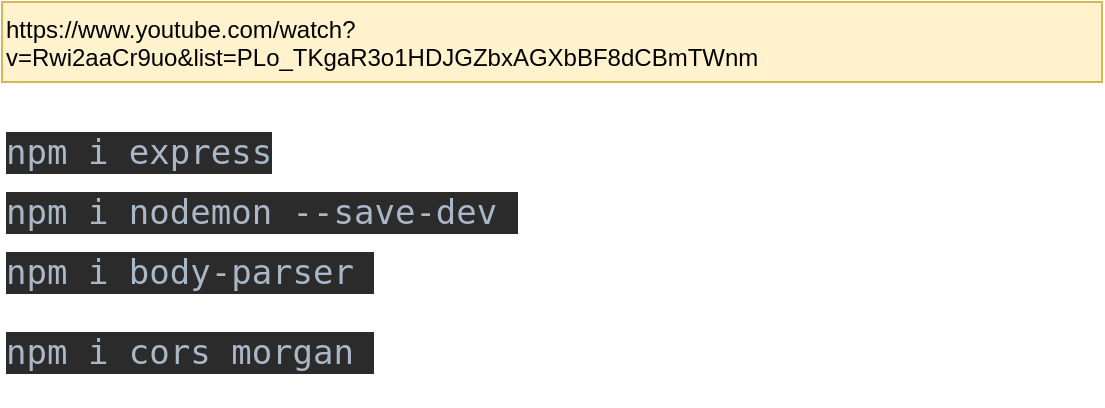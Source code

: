 <mxfile version="13.7.3" type="device" pages="2"><diagram id="C0SLp1-Ot98nmbYjIeOZ" name="node"><mxGraphModel dx="1024" dy="592" grid="1" gridSize="10" guides="1" tooltips="1" connect="1" arrows="1" fold="1" page="1" pageScale="1" pageWidth="827" pageHeight="1169" math="0" shadow="0"><root><mxCell id="0"/><mxCell id="1" parent="0"/><mxCell id="S-g4rwVc6iO3Sx7W8r9T-1" value="&lt;pre style=&quot;background-color: rgb(43 , 43 , 43) ; color: rgb(169 , 183 , 198) ; font-family: &amp;#34;jetbrains mono&amp;#34; , monospace ; font-size: 17px&quot;&gt;npm i express&lt;/pre&gt;" style="text;whiteSpace=wrap;html=1;fontSize=17;verticalAlign=middle;" parent="1" vertex="1"><mxGeometry x="40" y="100" width="150" height="30" as="geometry"/></mxCell><mxCell id="S-g4rwVc6iO3Sx7W8r9T-2" value="&lt;pre style=&quot;background-color: #2b2b2b ; color: #a9b7c6 ; font-family: &amp;#34;jetbrains mono&amp;#34; , monospace ; font-size: 9 8pt&quot;&gt;npm i nodemon --save-dev &lt;/pre&gt;" style="text;whiteSpace=wrap;html=1;fontSize=17;verticalAlign=middle;" parent="1" vertex="1"><mxGeometry x="40" y="130" width="250" height="30" as="geometry"/></mxCell><UserObject label="https://www.youtube.com/watch?v=Rwi2aaCr9uo&amp;list=PLo_TKgaR3o1HDJGZbxAGXbBF8dCBmTWnm" link="https://www.youtube.com/watch?v=Rwi2aaCr9uo&amp;list=PLo_TKgaR3o1HDJGZbxAGXbBF8dCBmTWnm" id="2kAxQFAarGUhuL4W7oNo-1"><mxCell style="text;whiteSpace=wrap;html=1;fillColor=#fff2cc;strokeColor=#d6b656;" vertex="1" parent="1"><mxGeometry x="40" y="40" width="550" height="40" as="geometry"/></mxCell></UserObject><mxCell id="2kAxQFAarGUhuL4W7oNo-2" value="&lt;pre style=&quot;background-color: #2b2b2b ; color: #a9b7c6 ; font-family: &amp;#34;jetbrains mono&amp;#34; , monospace ; font-size: 9 8pt&quot;&gt;npm i body-parser &lt;/pre&gt;" style="text;whiteSpace=wrap;html=1;fontSize=17;verticalAlign=middle;" vertex="1" parent="1"><mxGeometry x="40" y="160" width="250" height="30" as="geometry"/></mxCell><mxCell id="2kAxQFAarGUhuL4W7oNo-4" value="&lt;pre style=&quot;background-color: #2b2b2b ; color: #a9b7c6 ; font-family: &amp;#34;jetbrains mono&amp;#34; , monospace ; font-size: 9 8pt&quot;&gt;npm i cors morgan &lt;/pre&gt;" style="text;whiteSpace=wrap;html=1;fontSize=17;verticalAlign=middle;" vertex="1" parent="1"><mxGeometry x="40" y="200" width="250" height="30" as="geometry"/></mxCell></root></mxGraphModel></diagram><diagram id="DaIKa1uCijTbf8ysFdA5" name="Express"><mxGraphModel dx="1024" dy="592" grid="1" gridSize="10" guides="1" tooltips="1" connect="1" arrows="1" fold="1" page="1" pageScale="1" pageWidth="827" pageHeight="1169" math="0" shadow="0"><root><mxCell id="qzsPanrn4zi56KVq3pib-0"/><mxCell id="qzsPanrn4zi56KVq3pib-1" parent="qzsPanrn4zi56KVq3pib-0"/><mxCell id="Rnt3HXOx5tD-YLOSI_iN-0" value="npm i express" style="text;html=1;align=left;verticalAlign=middle;resizable=0;points=[];autosize=1;" parent="qzsPanrn4zi56KVq3pib-1" vertex="1"><mxGeometry x="40" y="90" width="90" height="20" as="geometry"/></mxCell><mxCell id="-EVxcuAAi2S300LMCnMO-0" value="&lt;div style=&quot;color: rgb(212, 212, 212); background-color: rgb(30, 30, 30); font-family: consolas, &amp;quot;courier new&amp;quot;, monospace; font-weight: normal; font-size: 14px; line-height: 19px;&quot;&gt;&lt;div&gt;&lt;span style=&quot;color: #569cd6&quot;&gt;const&lt;/span&gt;&lt;span style=&quot;color: #d4d4d4&quot;&gt;&amp;nbsp;&lt;/span&gt;&lt;span style=&quot;color: #4fc1ff&quot;&gt;express&lt;/span&gt;&lt;span style=&quot;color: #d4d4d4&quot;&gt;&amp;nbsp;=&amp;nbsp;&lt;/span&gt;&lt;span style=&quot;color: #dcdcaa&quot;&gt;require&lt;/span&gt;&lt;span style=&quot;color: #d4d4d4&quot;&gt;(&lt;/span&gt;&lt;span style=&quot;color: #ce9178&quot;&gt;'express'&lt;/span&gt;&lt;span style=&quot;color: #d4d4d4&quot;&gt;);&amp;nbsp;&lt;/span&gt;&lt;span style=&quot;color: #6a9955&quot;&gt;//&amp;nbsp;подключаем&amp;nbsp;модуль&lt;/span&gt;&lt;/div&gt;&lt;br&gt;&lt;div&gt;&lt;span style=&quot;color: #569cd6&quot;&gt;const&lt;/span&gt;&lt;span style=&quot;color: #d4d4d4&quot;&gt;&amp;nbsp;&lt;/span&gt;&lt;span style=&quot;color: #4fc1ff&quot;&gt;app&lt;/span&gt;&lt;span style=&quot;color: #d4d4d4&quot;&gt;&amp;nbsp;=&amp;nbsp;&lt;/span&gt;&lt;span style=&quot;color: #dcdcaa&quot;&gt;express&lt;/span&gt;&lt;span style=&quot;color: #d4d4d4&quot;&gt;();&amp;nbsp;&amp;nbsp;&lt;/span&gt;&lt;span style=&quot;color: #6a9955&quot;&gt;//&amp;nbsp;запускаем&amp;nbsp;модуль&lt;/span&gt;&lt;/div&gt;&lt;br&gt;&lt;div&gt;&lt;span style=&quot;color: #4fc1ff&quot;&gt;app&lt;/span&gt;&lt;span style=&quot;color: #d4d4d4&quot;&gt;.&lt;/span&gt;&lt;span style=&quot;color: #dcdcaa&quot;&gt;get&lt;/span&gt;&lt;span style=&quot;color: #d4d4d4&quot;&gt;(&lt;/span&gt;&lt;span style=&quot;color: #ce9178&quot;&gt;'/'&lt;/span&gt;&lt;span style=&quot;color: #d4d4d4&quot;&gt;,&amp;nbsp;&lt;/span&gt;&lt;span style=&quot;color: #569cd6&quot;&gt;function&lt;/span&gt;&lt;span style=&quot;color: #d4d4d4&quot;&gt;(&lt;/span&gt;&lt;span style=&quot;color: #9cdcfe&quot;&gt;req&lt;/span&gt;&lt;span style=&quot;color: #d4d4d4&quot;&gt;,&amp;nbsp;&lt;/span&gt;&lt;span style=&quot;color: #9cdcfe&quot;&gt;res&lt;/span&gt;&lt;span style=&quot;color: #d4d4d4&quot;&gt;){&amp;nbsp;&lt;/span&gt;&lt;span style=&quot;color: #6a9955&quot;&gt;//&amp;nbsp;отслеживание&amp;nbsp;url&amp;nbsp;адресса&lt;/span&gt;&lt;/div&gt;&lt;div&gt;&lt;span style=&quot;color: #d4d4d4&quot;&gt;&amp;nbsp;&amp;nbsp;&amp;nbsp;&amp;nbsp;&lt;/span&gt;&lt;span style=&quot;color: #9cdcfe&quot;&gt;res&lt;/span&gt;&lt;span style=&quot;color: #d4d4d4&quot;&gt;.&lt;/span&gt;&lt;span style=&quot;color: #dcdcaa&quot;&gt;send&lt;/span&gt;&lt;span style=&quot;color: #d4d4d4&quot;&gt;(&lt;/span&gt;&lt;span style=&quot;color: #ce9178&quot;&gt;'This&amp;nbsp;is&amp;nbsp;home'&lt;/span&gt;&lt;span style=&quot;color: #d4d4d4&quot;&gt;);&amp;nbsp;&amp;nbsp;&amp;nbsp;&amp;nbsp;&lt;/span&gt;&lt;span style=&quot;color: #6a9955&quot;&gt;//&amp;nbsp;ответ&amp;nbsp;на&amp;nbsp;url&amp;nbsp;адресс&lt;/span&gt;&lt;/div&gt;&lt;div&gt;&lt;span style=&quot;color: #d4d4d4&quot;&gt;})&lt;/span&gt;&lt;/div&gt;&lt;br&gt;&lt;div&gt;&lt;span style=&quot;color: #4fc1ff&quot;&gt;app&lt;/span&gt;&lt;span style=&quot;color: #d4d4d4&quot;&gt;.&lt;/span&gt;&lt;span style=&quot;color: #dcdcaa&quot;&gt;listen&lt;/span&gt;&lt;span style=&quot;color: #d4d4d4&quot;&gt;(&lt;/span&gt;&lt;span style=&quot;color: #b5cea8&quot;&gt;3332&lt;/span&gt;&lt;span style=&quot;color: #d4d4d4&quot;&gt;);&amp;nbsp;&lt;/span&gt;&lt;span style=&quot;color: #6a9955&quot;&gt;//&amp;nbsp;отслеживаем&amp;nbsp;порт&lt;/span&gt;&lt;/div&gt;&lt;br&gt;&lt;div&gt;&lt;span style=&quot;color: #9cdcfe&quot;&gt;console&lt;/span&gt;&lt;span style=&quot;color: #d4d4d4&quot;&gt;.&lt;/span&gt;&lt;span style=&quot;color: #dcdcaa&quot;&gt;log&lt;/span&gt;&lt;span style=&quot;color: #d4d4d4&quot;&gt;(&lt;/span&gt;&lt;span style=&quot;color: #ce9178&quot;&gt;'created&amp;nbsp;Server&amp;nbsp;http://localhost:3332'&lt;/span&gt;&lt;span style=&quot;color: #d4d4d4&quot;&gt;);&lt;/span&gt;&lt;/div&gt;&lt;/div&gt;" style="text;whiteSpace=wrap;html=1;" parent="qzsPanrn4zi56KVq3pib-1" vertex="1"><mxGeometry x="40" y="120" width="490" height="220" as="geometry"/></mxCell><mxCell id="zwaKdCx86Ur7JHcygrF5-0" value="create server с машрутизацией" style="rounded=0;whiteSpace=wrap;html=1;" parent="qzsPanrn4zi56KVq3pib-1" vertex="1"><mxGeometry x="290" y="20" width="220" height="40" as="geometry"/></mxCell><mxCell id="l0AESHGui9TEXr2Ev0rA-0" value="динамические страницы" style="rounded=0;whiteSpace=wrap;html=1;" parent="qzsPanrn4zi56KVq3pib-1" vertex="1"><mxGeometry x="280" y="360" width="220" height="40" as="geometry"/></mxCell><mxCell id="l0AESHGui9TEXr2Ev0rA-2" value="&lt;div style=&quot;color: rgb(212, 212, 212); background-color: rgb(30, 30, 30); font-family: consolas, &amp;quot;courier new&amp;quot;, monospace; font-weight: normal; font-size: 14px; line-height: 19px;&quot;&gt;&lt;div&gt;&lt;span style=&quot;color: #569cd6&quot;&gt;const&lt;/span&gt;&lt;span style=&quot;color: #d4d4d4&quot;&gt;&amp;nbsp;&lt;/span&gt;&lt;span style=&quot;color: #4fc1ff&quot;&gt;express&lt;/span&gt;&lt;span style=&quot;color: #d4d4d4&quot;&gt;&amp;nbsp;=&amp;nbsp;&lt;/span&gt;&lt;span style=&quot;color: #dcdcaa&quot;&gt;require&lt;/span&gt;&lt;span style=&quot;color: #d4d4d4&quot;&gt;(&lt;/span&gt;&lt;span style=&quot;color: #ce9178&quot;&gt;'express'&lt;/span&gt;&lt;span style=&quot;color: #d4d4d4&quot;&gt;);&lt;/span&gt;&lt;/div&gt;&lt;br&gt;&lt;div&gt;&lt;span style=&quot;color: #569cd6&quot;&gt;const&lt;/span&gt;&lt;span style=&quot;color: #d4d4d4&quot;&gt;&amp;nbsp;&lt;/span&gt;&lt;span style=&quot;color: #4fc1ff&quot;&gt;app&lt;/span&gt;&lt;span style=&quot;color: #d4d4d4&quot;&gt;&amp;nbsp;=&amp;nbsp;&lt;/span&gt;&lt;span style=&quot;color: #dcdcaa&quot;&gt;express&lt;/span&gt;&lt;span style=&quot;color: #d4d4d4&quot;&gt;();&lt;/span&gt;&lt;/div&gt;&lt;br&gt;&lt;div&gt;&lt;span style=&quot;color: #4fc1ff&quot;&gt;app&lt;/span&gt;&lt;span style=&quot;color: #d4d4d4&quot;&gt;.&lt;/span&gt;&lt;span style=&quot;color: #dcdcaa&quot;&gt;get&lt;/span&gt;&lt;span style=&quot;color: #d4d4d4&quot;&gt;(&lt;/span&gt;&lt;span style=&quot;color: #ce9178&quot;&gt;'/'&lt;/span&gt;&lt;span style=&quot;color: #d4d4d4&quot;&gt;,&amp;nbsp;&lt;/span&gt;&lt;span style=&quot;color: #569cd6&quot;&gt;function&lt;/span&gt;&lt;span style=&quot;color: #d4d4d4&quot;&gt;(&lt;/span&gt;&lt;span style=&quot;color: #9cdcfe&quot;&gt;req&lt;/span&gt;&lt;span style=&quot;color: #d4d4d4&quot;&gt;,&amp;nbsp;&lt;/span&gt;&lt;span style=&quot;color: #9cdcfe&quot;&gt;res&lt;/span&gt;&lt;span style=&quot;color: #d4d4d4&quot;&gt;){&lt;/span&gt;&lt;/div&gt;&lt;div&gt;&lt;span style=&quot;color: #d4d4d4&quot;&gt;&amp;nbsp;&amp;nbsp;&amp;nbsp;&amp;nbsp;&lt;/span&gt;&lt;span style=&quot;color: #9cdcfe&quot;&gt;res&lt;/span&gt;&lt;span style=&quot;color: #d4d4d4&quot;&gt;.&lt;/span&gt;&lt;span style=&quot;color: #dcdcaa&quot;&gt;send&lt;/span&gt;&lt;span style=&quot;color: #d4d4d4&quot;&gt;(&lt;/span&gt;&lt;span style=&quot;color: #ce9178&quot;&gt;'This&amp;nbsp;is&amp;nbsp;home'&lt;/span&gt;&lt;span style=&quot;color: #d4d4d4&quot;&gt;);&amp;nbsp;&amp;nbsp;&amp;nbsp;&amp;nbsp;&lt;/span&gt;&lt;/div&gt;&lt;div&gt;&lt;span style=&quot;color: #d4d4d4&quot;&gt;})&lt;/span&gt;&lt;/div&gt;&lt;div&gt;&lt;span style=&quot;color: #4fc1ff&quot;&gt;app&lt;/span&gt;&lt;span style=&quot;color: #d4d4d4&quot;&gt;.&lt;/span&gt;&lt;span style=&quot;color: #dcdcaa&quot;&gt;get&lt;/span&gt;&lt;span style=&quot;color: #d4d4d4&quot;&gt;(&lt;/span&gt;&lt;span style=&quot;color: #ce9178&quot;&gt;'/news'&lt;/span&gt;&lt;span style=&quot;color: #d4d4d4&quot;&gt;,&amp;nbsp;&lt;/span&gt;&lt;span style=&quot;color: #569cd6&quot;&gt;function&lt;/span&gt;&lt;span style=&quot;color: #d4d4d4&quot;&gt;(&lt;/span&gt;&lt;span style=&quot;color: #9cdcfe&quot;&gt;req&lt;/span&gt;&lt;span style=&quot;color: #d4d4d4&quot;&gt;,&amp;nbsp;&lt;/span&gt;&lt;span style=&quot;color: #9cdcfe&quot;&gt;res&lt;/span&gt;&lt;span style=&quot;color: #d4d4d4&quot;&gt;){&lt;/span&gt;&lt;/div&gt;&lt;div&gt;&lt;span style=&quot;color: #d4d4d4&quot;&gt;&amp;nbsp;&amp;nbsp;&amp;nbsp;&amp;nbsp;&lt;/span&gt;&lt;span style=&quot;color: #9cdcfe&quot;&gt;res&lt;/span&gt;&lt;span style=&quot;color: #d4d4d4&quot;&gt;.&lt;/span&gt;&lt;span style=&quot;color: #dcdcaa&quot;&gt;send&lt;/span&gt;&lt;span style=&quot;color: #d4d4d4&quot;&gt;(&lt;/span&gt;&lt;span style=&quot;color: #ce9178&quot;&gt;'this&amp;nbsp;is&amp;nbsp;news&amp;nbsp;page'&lt;/span&gt;&lt;span style=&quot;color: #d4d4d4&quot;&gt;)&lt;/span&gt;&lt;/div&gt;&lt;div&gt;&lt;span style=&quot;color: #d4d4d4&quot;&gt;})&lt;/span&gt;&lt;/div&gt;&lt;div&gt;&lt;span style=&quot;color: #4fc1ff&quot;&gt;app&lt;/span&gt;&lt;span style=&quot;color: #d4d4d4&quot;&gt;.&lt;/span&gt;&lt;span style=&quot;color: #dcdcaa&quot;&gt;get&lt;/span&gt;&lt;span style=&quot;color: #d4d4d4&quot;&gt;(&lt;/span&gt;&lt;span style=&quot;color: #ce9178&quot;&gt;'/news/:id'&lt;/span&gt;&lt;span style=&quot;color: #d4d4d4&quot;&gt;,&amp;nbsp;&lt;/span&gt;&lt;span style=&quot;color: #569cd6&quot;&gt;function&lt;/span&gt;&lt;span style=&quot;color: #d4d4d4&quot;&gt;(&lt;/span&gt;&lt;span style=&quot;color: #9cdcfe&quot;&gt;req&lt;/span&gt;&lt;span style=&quot;color: #d4d4d4&quot;&gt;,&amp;nbsp;&lt;/span&gt;&lt;span style=&quot;color: #9cdcfe&quot;&gt;res&lt;/span&gt;&lt;span style=&quot;color: #d4d4d4&quot;&gt;){&lt;/span&gt;&lt;/div&gt;&lt;div&gt;&lt;span style=&quot;color: #d4d4d4&quot;&gt;&amp;nbsp;&amp;nbsp;&amp;nbsp;&amp;nbsp;&lt;/span&gt;&lt;span style=&quot;color: #9cdcfe&quot;&gt;res&lt;/span&gt;&lt;span style=&quot;color: #d4d4d4&quot;&gt;.&lt;/span&gt;&lt;span style=&quot;color: #dcdcaa&quot;&gt;send&lt;/span&gt;&lt;span style=&quot;color: #d4d4d4&quot;&gt;(&lt;/span&gt;&lt;span style=&quot;color: #ce9178&quot;&gt;'id&amp;nbsp;is&amp;nbsp;'&lt;/span&gt;&lt;span style=&quot;color: #d4d4d4&quot;&gt;&amp;nbsp;+&amp;nbsp;&lt;/span&gt;&lt;span style=&quot;color: #9cdcfe&quot;&gt;req&lt;/span&gt;&lt;span style=&quot;color: #d4d4d4&quot;&gt;.&lt;/span&gt;&lt;span style=&quot;color: #9cdcfe&quot;&gt;params&lt;/span&gt;&lt;span style=&quot;color: #d4d4d4&quot;&gt;.&lt;/span&gt;&lt;span style=&quot;color: #9cdcfe&quot;&gt;id&lt;/span&gt;&lt;span style=&quot;color: #d4d4d4&quot;&gt;)&amp;nbsp;&amp;nbsp;&lt;/span&gt;&lt;span style=&quot;color: #6a9955&quot;&gt;//&amp;nbsp;вот&amp;nbsp;динамика&amp;nbsp;=)&lt;/span&gt;&lt;/div&gt;&lt;div&gt;&lt;span style=&quot;color: #d4d4d4&quot;&gt;})&lt;/span&gt;&lt;/div&gt;&lt;div&gt;&lt;span style=&quot;color: #4fc1ff&quot;&gt;app&lt;/span&gt;&lt;span style=&quot;color: #d4d4d4&quot;&gt;.&lt;/span&gt;&lt;span style=&quot;color: #dcdcaa&quot;&gt;get&lt;/span&gt;&lt;span style=&quot;color: #d4d4d4&quot;&gt;(&lt;/span&gt;&lt;span style=&quot;color: #ce9178&quot;&gt;'/news/:id/:new'&lt;/span&gt;&lt;span style=&quot;color: #d4d4d4&quot;&gt;,&amp;nbsp;&lt;/span&gt;&lt;span style=&quot;color: #569cd6&quot;&gt;function&lt;/span&gt;&lt;span style=&quot;color: #d4d4d4&quot;&gt;(&lt;/span&gt;&lt;span style=&quot;color: #9cdcfe&quot;&gt;req&lt;/span&gt;&lt;span style=&quot;color: #d4d4d4&quot;&gt;,&amp;nbsp;&lt;/span&gt;&lt;span style=&quot;color: #9cdcfe&quot;&gt;res&lt;/span&gt;&lt;span style=&quot;color: #d4d4d4&quot;&gt;){&lt;/span&gt;&lt;/div&gt;&lt;div&gt;&lt;span style=&quot;color: #d4d4d4&quot;&gt;&amp;nbsp;&amp;nbsp;&amp;nbsp;&amp;nbsp;&lt;/span&gt;&lt;span style=&quot;color: #9cdcfe&quot;&gt;res&lt;/span&gt;&lt;span style=&quot;color: #d4d4d4&quot;&gt;.&lt;/span&gt;&lt;span style=&quot;color: #dcdcaa&quot;&gt;send&lt;/span&gt;&lt;span style=&quot;color: #d4d4d4&quot;&gt;(&lt;/span&gt;&lt;span style=&quot;color: #ce9178&quot;&gt;'id&amp;nbsp;is&amp;nbsp;'&lt;/span&gt;&lt;span style=&quot;color: #d4d4d4&quot;&gt;&amp;nbsp;+&amp;nbsp;&lt;/span&gt;&lt;span style=&quot;color: #9cdcfe&quot;&gt;req&lt;/span&gt;&lt;span style=&quot;color: #d4d4d4&quot;&gt;.&lt;/span&gt;&lt;span style=&quot;color: #9cdcfe&quot;&gt;params&lt;/span&gt;&lt;span style=&quot;color: #d4d4d4&quot;&gt;.&lt;/span&gt;&lt;span style=&quot;color: #9cdcfe&quot;&gt;id&lt;/span&gt;&lt;span style=&quot;color: #d4d4d4&quot;&gt;&amp;nbsp;+&amp;nbsp;&lt;/span&gt;&lt;span style=&quot;color: #ce9178&quot;&gt;'&amp;nbsp;new&amp;nbsp;is&amp;nbsp;'&lt;/span&gt;&lt;span style=&quot;color: #d4d4d4&quot;&gt;&amp;nbsp;+&amp;nbsp;&lt;/span&gt;&lt;span style=&quot;color: #9cdcfe&quot;&gt;req&lt;/span&gt;&lt;span style=&quot;color: #d4d4d4&quot;&gt;.&lt;/span&gt;&lt;span style=&quot;color: #9cdcfe&quot;&gt;params&lt;/span&gt;&lt;span style=&quot;color: #d4d4d4&quot;&gt;.&lt;/span&gt;&lt;span style=&quot;color: #9cdcfe&quot;&gt;new&lt;/span&gt;&lt;span style=&quot;color: #d4d4d4&quot;&gt;)&amp;nbsp;&lt;/span&gt;&lt;span style=&quot;color: #6a9955&quot;&gt;//более&amp;nbsp;сложная&lt;/span&gt;&lt;/div&gt;&lt;div&gt;&lt;span style=&quot;color: #d4d4d4&quot;&gt;})&lt;/span&gt;&lt;/div&gt;&lt;br&gt;&lt;div&gt;&lt;span style=&quot;color: #4fc1ff&quot;&gt;app&lt;/span&gt;&lt;span style=&quot;color: #d4d4d4&quot;&gt;.&lt;/span&gt;&lt;span style=&quot;color: #dcdcaa&quot;&gt;listen&lt;/span&gt;&lt;span style=&quot;color: #d4d4d4&quot;&gt;(&lt;/span&gt;&lt;span style=&quot;color: #b5cea8&quot;&gt;3332&lt;/span&gt;&lt;span style=&quot;color: #d4d4d4&quot;&gt;);&lt;/span&gt;&lt;/div&gt;&lt;br&gt;&lt;div&gt;&lt;span style=&quot;color: #9cdcfe&quot;&gt;console&lt;/span&gt;&lt;span style=&quot;color: #d4d4d4&quot;&gt;.&lt;/span&gt;&lt;span style=&quot;color: #dcdcaa&quot;&gt;log&lt;/span&gt;&lt;span style=&quot;color: #d4d4d4&quot;&gt;(&lt;/span&gt;&lt;span style=&quot;color: #ce9178&quot;&gt;'created&amp;nbsp;Server&amp;nbsp;http://localhost:3332'&lt;/span&gt;&lt;span style=&quot;color: #d4d4d4&quot;&gt;);&lt;/span&gt;&lt;/div&gt;&lt;/div&gt;" style="text;whiteSpace=wrap;html=1;" parent="qzsPanrn4zi56KVq3pib-1" vertex="1"><mxGeometry x="40" y="400" width="680" height="400" as="geometry"/></mxCell><mxCell id="l0AESHGui9TEXr2Ev0rA-3" value="отправка страниц в браузер" style="rounded=0;whiteSpace=wrap;html=1;" parent="qzsPanrn4zi56KVq3pib-1" vertex="1"><mxGeometry x="260" y="800" width="220" height="40" as="geometry"/></mxCell><mxCell id="l0AESHGui9TEXr2Ev0rA-4" value="&lt;div style=&quot;color: rgb(212, 212, 212); background-color: rgb(30, 30, 30); font-family: consolas, &amp;quot;courier new&amp;quot;, monospace; font-weight: normal; font-size: 14px; line-height: 19px;&quot;&gt;&lt;div&gt;&lt;span style=&quot;color: #569cd6&quot;&gt;const&lt;/span&gt;&lt;span style=&quot;color: #d4d4d4&quot;&gt;&amp;nbsp;&lt;/span&gt;&lt;span style=&quot;color: #4fc1ff&quot;&gt;express&lt;/span&gt;&lt;span style=&quot;color: #d4d4d4&quot;&gt;&amp;nbsp;=&amp;nbsp;&lt;/span&gt;&lt;span style=&quot;color: #dcdcaa&quot;&gt;require&lt;/span&gt;&lt;span style=&quot;color: #d4d4d4&quot;&gt;(&lt;/span&gt;&lt;span style=&quot;color: #ce9178&quot;&gt;'express'&lt;/span&gt;&lt;span style=&quot;color: #d4d4d4&quot;&gt;);&lt;/span&gt;&lt;/div&gt;&lt;br&gt;&lt;div&gt;&lt;span style=&quot;color: #569cd6&quot;&gt;const&lt;/span&gt;&lt;span style=&quot;color: #d4d4d4&quot;&gt;&amp;nbsp;&lt;/span&gt;&lt;span style=&quot;color: #4fc1ff&quot;&gt;app&lt;/span&gt;&lt;span style=&quot;color: #d4d4d4&quot;&gt;&amp;nbsp;=&amp;nbsp;&lt;/span&gt;&lt;span style=&quot;color: #dcdcaa&quot;&gt;express&lt;/span&gt;&lt;span style=&quot;color: #d4d4d4&quot;&gt;();&lt;/span&gt;&lt;/div&gt;&lt;br&gt;&lt;div&gt;&lt;span style=&quot;color: #4fc1ff&quot;&gt;app&lt;/span&gt;&lt;span style=&quot;color: #d4d4d4&quot;&gt;.&lt;/span&gt;&lt;span style=&quot;color: #dcdcaa&quot;&gt;get&lt;/span&gt;&lt;span style=&quot;color: #d4d4d4&quot;&gt;(&lt;/span&gt;&lt;span style=&quot;color: #ce9178&quot;&gt;'/'&lt;/span&gt;&lt;span style=&quot;color: #d4d4d4&quot;&gt;,&amp;nbsp;&lt;/span&gt;&lt;span style=&quot;color: #569cd6&quot;&gt;function&lt;/span&gt;&lt;span style=&quot;color: #d4d4d4&quot;&gt;(&lt;/span&gt;&lt;span style=&quot;color: #9cdcfe&quot;&gt;req&lt;/span&gt;&lt;span style=&quot;color: #d4d4d4&quot;&gt;,&amp;nbsp;&lt;/span&gt;&lt;span style=&quot;color: #9cdcfe&quot;&gt;res&lt;/span&gt;&lt;span style=&quot;color: #d4d4d4&quot;&gt;){&lt;/span&gt;&lt;/div&gt;&lt;div&gt;&lt;span style=&quot;color: #d4d4d4&quot;&gt;&amp;nbsp;&amp;nbsp;&amp;nbsp;&amp;nbsp;&lt;/span&gt;&lt;span style=&quot;color: #9cdcfe&quot;&gt;res&lt;/span&gt;&lt;span style=&quot;color: #d4d4d4&quot;&gt;.&lt;/span&gt;&lt;span style=&quot;color: #dcdcaa&quot;&gt;sendFile&lt;/span&gt;&lt;span style=&quot;color: #d4d4d4&quot;&gt;(&lt;/span&gt;&lt;span style=&quot;color: #9cdcfe&quot;&gt;__dirname&lt;/span&gt;&lt;span style=&quot;color: #d4d4d4&quot;&gt;&amp;nbsp;+&amp;nbsp;&lt;/span&gt;&lt;span style=&quot;color: #ce9178&quot;&gt;'/index.html'&lt;/span&gt;&lt;span style=&quot;color: #d4d4d4&quot;&gt;);&amp;nbsp;&amp;nbsp;&amp;nbsp;&lt;/span&gt;&lt;span style=&quot;color: #6a9955&quot;&gt;//&amp;nbsp;метод&amp;nbsp;sendFile&lt;/span&gt;&lt;/div&gt;&lt;div&gt;&lt;span style=&quot;color: #d4d4d4&quot;&gt;})&lt;/span&gt;&lt;/div&gt;&lt;div&gt;&lt;span style=&quot;color: #4fc1ff&quot;&gt;app&lt;/span&gt;&lt;span style=&quot;color: #d4d4d4&quot;&gt;.&lt;/span&gt;&lt;span style=&quot;color: #dcdcaa&quot;&gt;get&lt;/span&gt;&lt;span style=&quot;color: #d4d4d4&quot;&gt;(&lt;/span&gt;&lt;span style=&quot;color: #ce9178&quot;&gt;'/news'&lt;/span&gt;&lt;span style=&quot;color: #d4d4d4&quot;&gt;,&amp;nbsp;&lt;/span&gt;&lt;span style=&quot;color: #569cd6&quot;&gt;function&lt;/span&gt;&lt;span style=&quot;color: #d4d4d4&quot;&gt;(&lt;/span&gt;&lt;span style=&quot;color: #9cdcfe&quot;&gt;req&lt;/span&gt;&lt;span style=&quot;color: #d4d4d4&quot;&gt;,&amp;nbsp;&lt;/span&gt;&lt;span style=&quot;color: #9cdcfe&quot;&gt;res&lt;/span&gt;&lt;span style=&quot;color: #d4d4d4&quot;&gt;){&lt;/span&gt;&lt;/div&gt;&lt;div&gt;&lt;span style=&quot;color: #d4d4d4&quot;&gt;&amp;nbsp;&amp;nbsp;&amp;nbsp;&amp;nbsp;&lt;/span&gt;&lt;span style=&quot;color: #9cdcfe&quot;&gt;res&lt;/span&gt;&lt;span style=&quot;color: #d4d4d4&quot;&gt;.&lt;/span&gt;&lt;span style=&quot;color: #dcdcaa&quot;&gt;send&lt;/span&gt;&lt;span style=&quot;color: #d4d4d4&quot;&gt;(&lt;/span&gt;&lt;span style=&quot;color: #ce9178&quot;&gt;'this&amp;nbsp;is&amp;nbsp;news&amp;nbsp;page'&lt;/span&gt;&lt;span style=&quot;color: #d4d4d4&quot;&gt;)&lt;/span&gt;&lt;/div&gt;&lt;div&gt;&lt;span style=&quot;color: #d4d4d4&quot;&gt;})&lt;/span&gt;&lt;/div&gt;&lt;div&gt;&lt;span style=&quot;color: #4fc1ff&quot;&gt;app&lt;/span&gt;&lt;span style=&quot;color: #d4d4d4&quot;&gt;.&lt;/span&gt;&lt;span style=&quot;color: #dcdcaa&quot;&gt;get&lt;/span&gt;&lt;span style=&quot;color: #d4d4d4&quot;&gt;(&lt;/span&gt;&lt;span style=&quot;color: #ce9178&quot;&gt;'/news/:id'&lt;/span&gt;&lt;span style=&quot;color: #d4d4d4&quot;&gt;,&amp;nbsp;&lt;/span&gt;&lt;span style=&quot;color: #569cd6&quot;&gt;function&lt;/span&gt;&lt;span style=&quot;color: #d4d4d4&quot;&gt;(&lt;/span&gt;&lt;span style=&quot;color: #9cdcfe&quot;&gt;req&lt;/span&gt;&lt;span style=&quot;color: #d4d4d4&quot;&gt;,&amp;nbsp;&lt;/span&gt;&lt;span style=&quot;color: #9cdcfe&quot;&gt;res&lt;/span&gt;&lt;span style=&quot;color: #d4d4d4&quot;&gt;){&lt;/span&gt;&lt;/div&gt;&lt;div&gt;&lt;span style=&quot;color: #d4d4d4&quot;&gt;&amp;nbsp;&amp;nbsp;&amp;nbsp;&amp;nbsp;&lt;/span&gt;&lt;span style=&quot;color: #9cdcfe&quot;&gt;res&lt;/span&gt;&lt;span style=&quot;color: #d4d4d4&quot;&gt;.&lt;/span&gt;&lt;span style=&quot;color: #dcdcaa&quot;&gt;send&lt;/span&gt;&lt;span style=&quot;color: #d4d4d4&quot;&gt;(&lt;/span&gt;&lt;span style=&quot;color: #ce9178&quot;&gt;'id&amp;nbsp;is&amp;nbsp;'&lt;/span&gt;&lt;span style=&quot;color: #d4d4d4&quot;&gt;&amp;nbsp;+&amp;nbsp;&lt;/span&gt;&lt;span style=&quot;color: #9cdcfe&quot;&gt;req&lt;/span&gt;&lt;span style=&quot;color: #d4d4d4&quot;&gt;.&lt;/span&gt;&lt;span style=&quot;color: #9cdcfe&quot;&gt;params&lt;/span&gt;&lt;span style=&quot;color: #d4d4d4&quot;&gt;.&lt;/span&gt;&lt;span style=&quot;color: #9cdcfe&quot;&gt;id&lt;/span&gt;&lt;span style=&quot;color: #d4d4d4&quot;&gt;)&lt;/span&gt;&lt;/div&gt;&lt;div&gt;&lt;span style=&quot;color: #d4d4d4&quot;&gt;})&lt;/span&gt;&lt;/div&gt;&lt;br&gt;&lt;div&gt;&lt;span style=&quot;color: #4fc1ff&quot;&gt;app&lt;/span&gt;&lt;span style=&quot;color: #d4d4d4&quot;&gt;.&lt;/span&gt;&lt;span style=&quot;color: #dcdcaa&quot;&gt;listen&lt;/span&gt;&lt;span style=&quot;color: #d4d4d4&quot;&gt;(&lt;/span&gt;&lt;span style=&quot;color: #b5cea8&quot;&gt;3332&lt;/span&gt;&lt;span style=&quot;color: #d4d4d4&quot;&gt;);&lt;/span&gt;&lt;/div&gt;&lt;br&gt;&lt;div&gt;&lt;span style=&quot;color: #9cdcfe&quot;&gt;console&lt;/span&gt;&lt;span style=&quot;color: #d4d4d4&quot;&gt;.&lt;/span&gt;&lt;span style=&quot;color: #dcdcaa&quot;&gt;log&lt;/span&gt;&lt;span style=&quot;color: #d4d4d4&quot;&gt;(&lt;/span&gt;&lt;span style=&quot;color: #ce9178&quot;&gt;'created&amp;nbsp;Server&amp;nbsp;http://localhost:3332'&lt;/span&gt;&lt;span style=&quot;color: #d4d4d4&quot;&gt;);&lt;/span&gt;&lt;/div&gt;&lt;/div&gt;" style="text;whiteSpace=wrap;html=1;" parent="qzsPanrn4zi56KVq3pib-1" vertex="1"><mxGeometry x="40" y="860" width="520" height="330" as="geometry"/></mxCell></root></mxGraphModel></diagram></mxfile>
